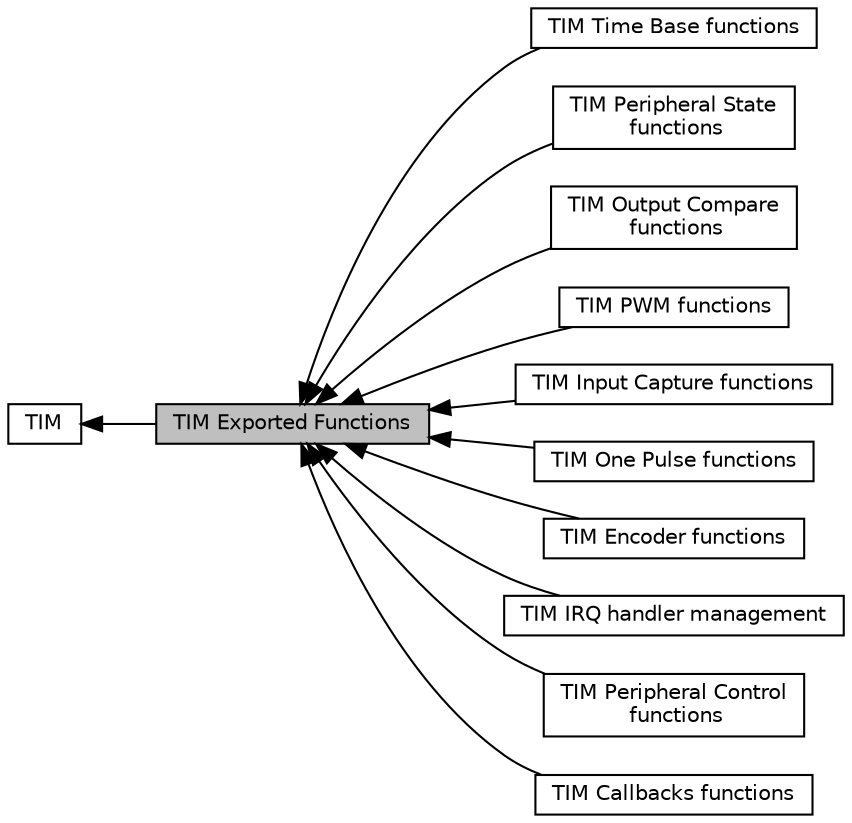 digraph "TIM Exported Functions"
{
  edge [fontname="Helvetica",fontsize="10",labelfontname="Helvetica",labelfontsize="10"];
  node [fontname="Helvetica",fontsize="10",shape=box];
  rankdir=LR;
  Node2 [label="TIM",height=0.2,width=0.4,color="black", fillcolor="white", style="filled",URL="$group__TIM.html",tooltip="TIM HAL module driver."];
  Node1 [label="TIM Exported Functions",height=0.2,width=0.4,color="black", fillcolor="grey75", style="filled", fontcolor="black",tooltip=" "];
  Node6 [label="TIM Time Base functions",height=0.2,width=0.4,color="black", fillcolor="white", style="filled",URL="$group__TIM__Exported__Functions__Group1.html",tooltip="Time Base functions."];
  Node5 [label="TIM Peripheral State\l functions",height=0.2,width=0.4,color="black", fillcolor="white", style="filled",URL="$group__TIM__Exported__Functions__Group10.html",tooltip="Peripheral State functions."];
  Node7 [label="TIM Output Compare\l functions",height=0.2,width=0.4,color="black", fillcolor="white", style="filled",URL="$group__TIM__Exported__Functions__Group2.html",tooltip="TIM Output Compare functions."];
  Node8 [label="TIM PWM functions",height=0.2,width=0.4,color="black", fillcolor="white", style="filled",URL="$group__TIM__Exported__Functions__Group3.html",tooltip="TIM PWM functions."];
  Node9 [label="TIM Input Capture functions",height=0.2,width=0.4,color="black", fillcolor="white", style="filled",URL="$group__TIM__Exported__Functions__Group4.html",tooltip="TIM Input Capture functions."];
  Node10 [label="TIM One Pulse functions",height=0.2,width=0.4,color="black", fillcolor="white", style="filled",URL="$group__TIM__Exported__Functions__Group5.html",tooltip="TIM One Pulse functions."];
  Node11 [label="TIM Encoder functions",height=0.2,width=0.4,color="black", fillcolor="white", style="filled",URL="$group__TIM__Exported__Functions__Group6.html",tooltip="TIM Encoder functions."];
  Node12 [label="TIM IRQ handler management",height=0.2,width=0.4,color="black", fillcolor="white", style="filled",URL="$group__TIM__Exported__Functions__Group7.html",tooltip="IRQ handler management."];
  Node3 [label="TIM Peripheral Control\l functions",height=0.2,width=0.4,color="black", fillcolor="white", style="filled",URL="$group__TIM__Exported__Functions__Group8.html",tooltip="Peripheral Control functions."];
  Node4 [label="TIM Callbacks functions",height=0.2,width=0.4,color="black", fillcolor="white", style="filled",URL="$group__TIM__Exported__Functions__Group9.html",tooltip="TIM Callbacks functions."];
  Node2->Node1 [shape=plaintext, dir="back", style="solid"];
  Node1->Node3 [shape=plaintext, dir="back", style="solid"];
  Node1->Node4 [shape=plaintext, dir="back", style="solid"];
  Node1->Node5 [shape=plaintext, dir="back", style="solid"];
  Node1->Node6 [shape=plaintext, dir="back", style="solid"];
  Node1->Node7 [shape=plaintext, dir="back", style="solid"];
  Node1->Node8 [shape=plaintext, dir="back", style="solid"];
  Node1->Node9 [shape=plaintext, dir="back", style="solid"];
  Node1->Node10 [shape=plaintext, dir="back", style="solid"];
  Node1->Node11 [shape=plaintext, dir="back", style="solid"];
  Node1->Node12 [shape=plaintext, dir="back", style="solid"];
}
